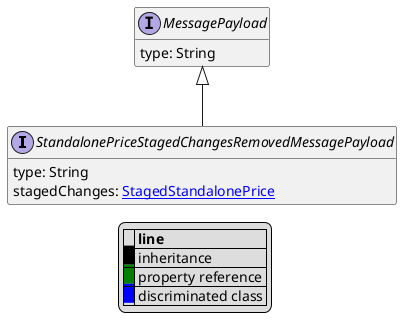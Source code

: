 @startuml

hide empty fields
hide empty methods
legend
|= |= line |
|<back:black>   </back>| inheritance |
|<back:green>   </back>| property reference |
|<back:blue>   </back>| discriminated class |
endlegend
interface StandalonePriceStagedChangesRemovedMessagePayload [[StandalonePriceStagedChangesRemovedMessagePayload.svg]] extends MessagePayload {
    type: String
    stagedChanges: [[StagedStandalonePrice.svg StagedStandalonePrice]]
}
interface MessagePayload [[MessagePayload.svg]]  {
    type: String
}





@enduml
